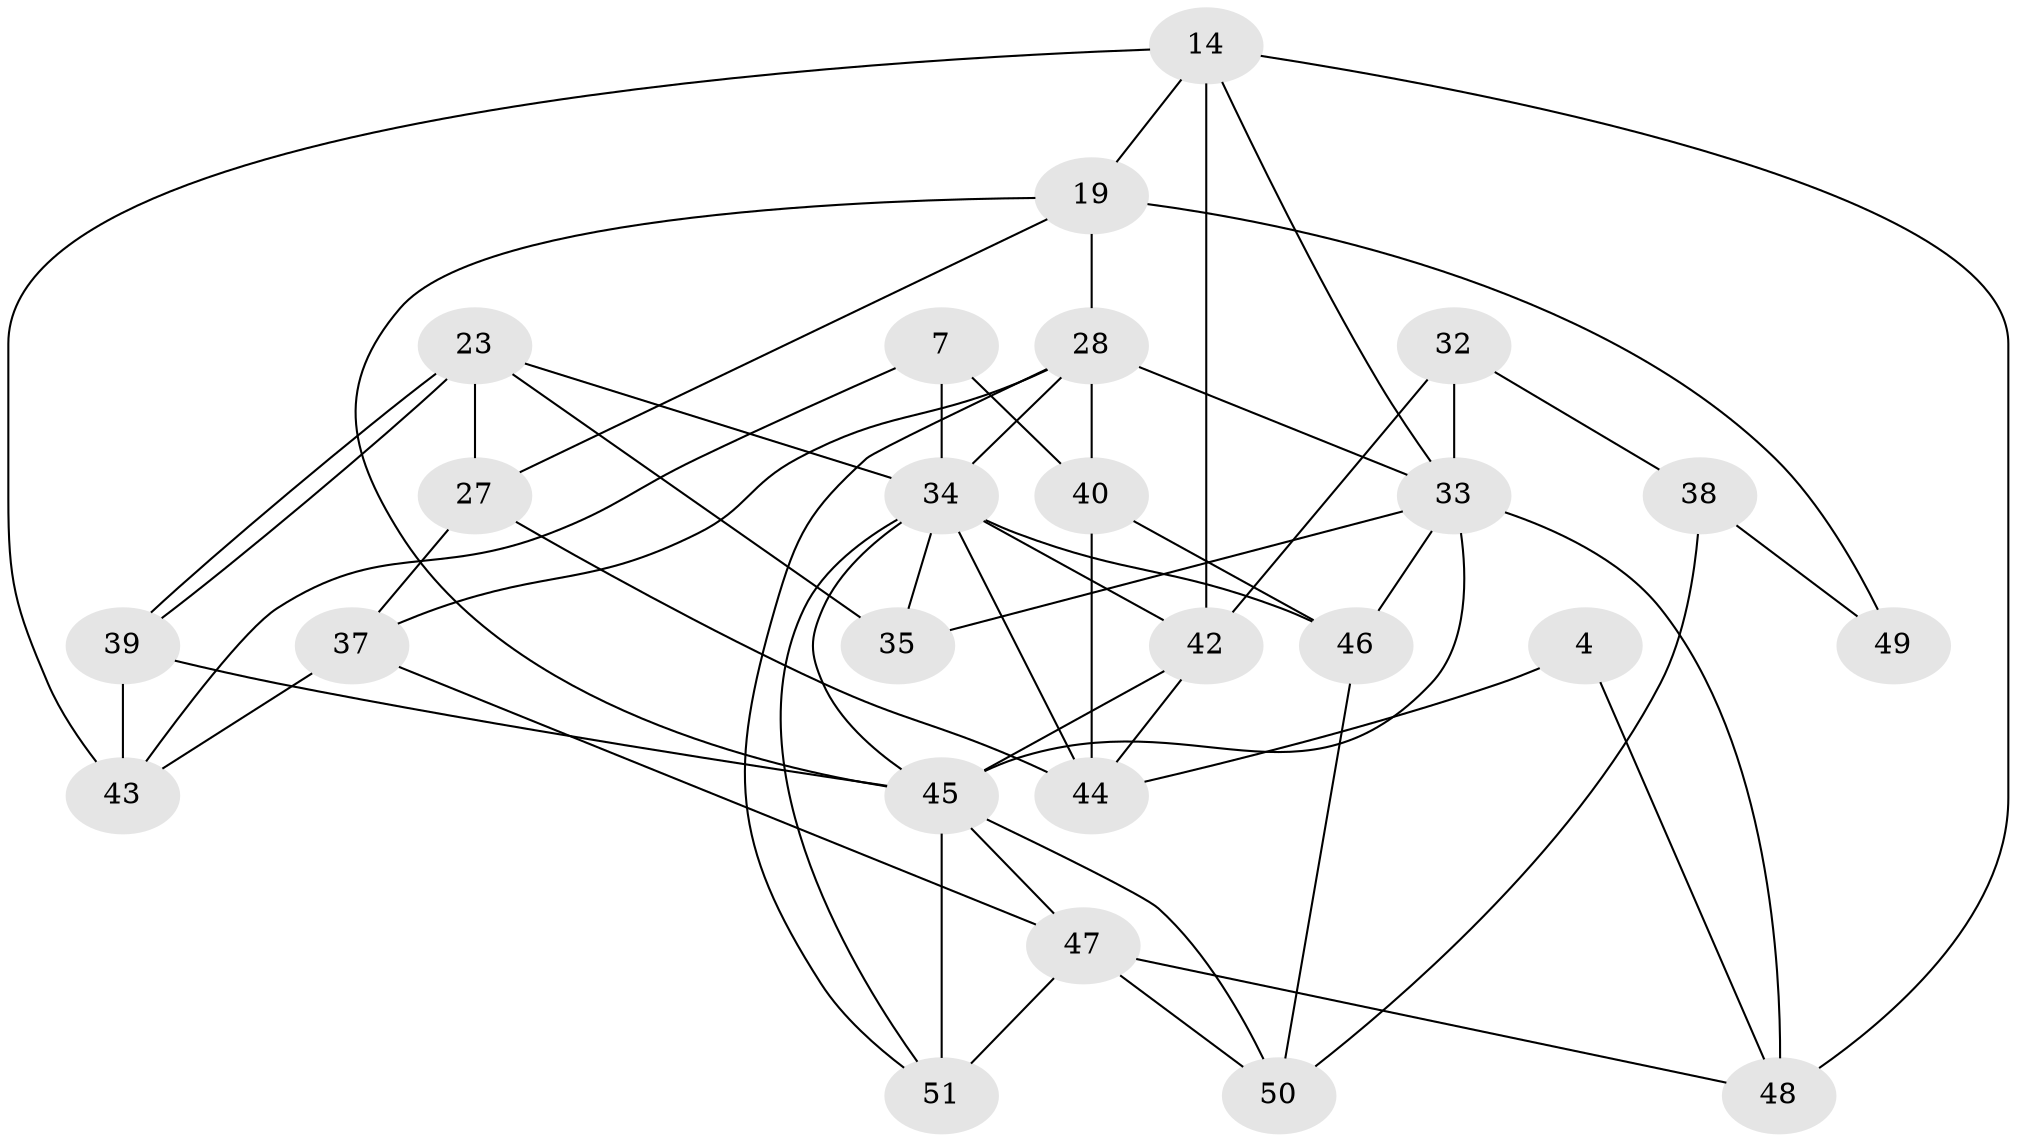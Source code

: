 // original degree distribution, {4: 0.4117647058823529, 5: 0.17647058823529413, 2: 0.058823529411764705, 3: 0.2549019607843137, 6: 0.09803921568627451}
// Generated by graph-tools (version 1.1) at 2025/51/03/09/25 04:51:50]
// undirected, 25 vertices, 56 edges
graph export_dot {
graph [start="1"]
  node [color=gray90,style=filled];
  4;
  7;
  14 [super="+2"];
  19 [super="+5"];
  23 [super="+13+15"];
  27 [super="+9"];
  28 [super="+26+18"];
  32;
  33 [super="+16"];
  34 [super="+11+30+29"];
  35;
  37 [super="+25"];
  38;
  39;
  40 [super="+17"];
  42 [super="+36"];
  43 [super="+31"];
  44 [super="+22"];
  45 [super="+3+20"];
  46 [super="+10"];
  47;
  48 [super="+6"];
  49;
  50 [super="+41"];
  51 [super="+21"];
  4 -- 48;
  4 -- 44;
  7 -- 40 [weight=2];
  7 -- 43;
  7 -- 34 [weight=2];
  14 -- 48;
  14 -- 33;
  14 -- 42 [weight=2];
  14 -- 19;
  14 -- 43;
  19 -- 49;
  19 -- 27;
  19 -- 28 [weight=2];
  19 -- 45 [weight=2];
  23 -- 39;
  23 -- 39;
  23 -- 27;
  23 -- 35;
  23 -- 34;
  27 -- 37 [weight=2];
  27 -- 44;
  28 -- 40 [weight=2];
  28 -- 51;
  28 -- 33;
  28 -- 37;
  28 -- 34 [weight=2];
  32 -- 38;
  32 -- 42;
  32 -- 33;
  33 -- 46;
  33 -- 45 [weight=2];
  33 -- 48 [weight=2];
  33 -- 35;
  34 -- 46 [weight=2];
  34 -- 45;
  34 -- 42;
  34 -- 51;
  34 -- 35;
  34 -- 44 [weight=2];
  37 -- 47;
  37 -- 43;
  38 -- 49;
  38 -- 50 [weight=2];
  39 -- 43 [weight=2];
  39 -- 45;
  40 -- 46;
  40 -- 44 [weight=2];
  42 -- 45 [weight=2];
  42 -- 44;
  45 -- 47;
  45 -- 51 [weight=3];
  45 -- 50;
  46 -- 50;
  47 -- 50 [weight=2];
  47 -- 51;
  47 -- 48;
}

